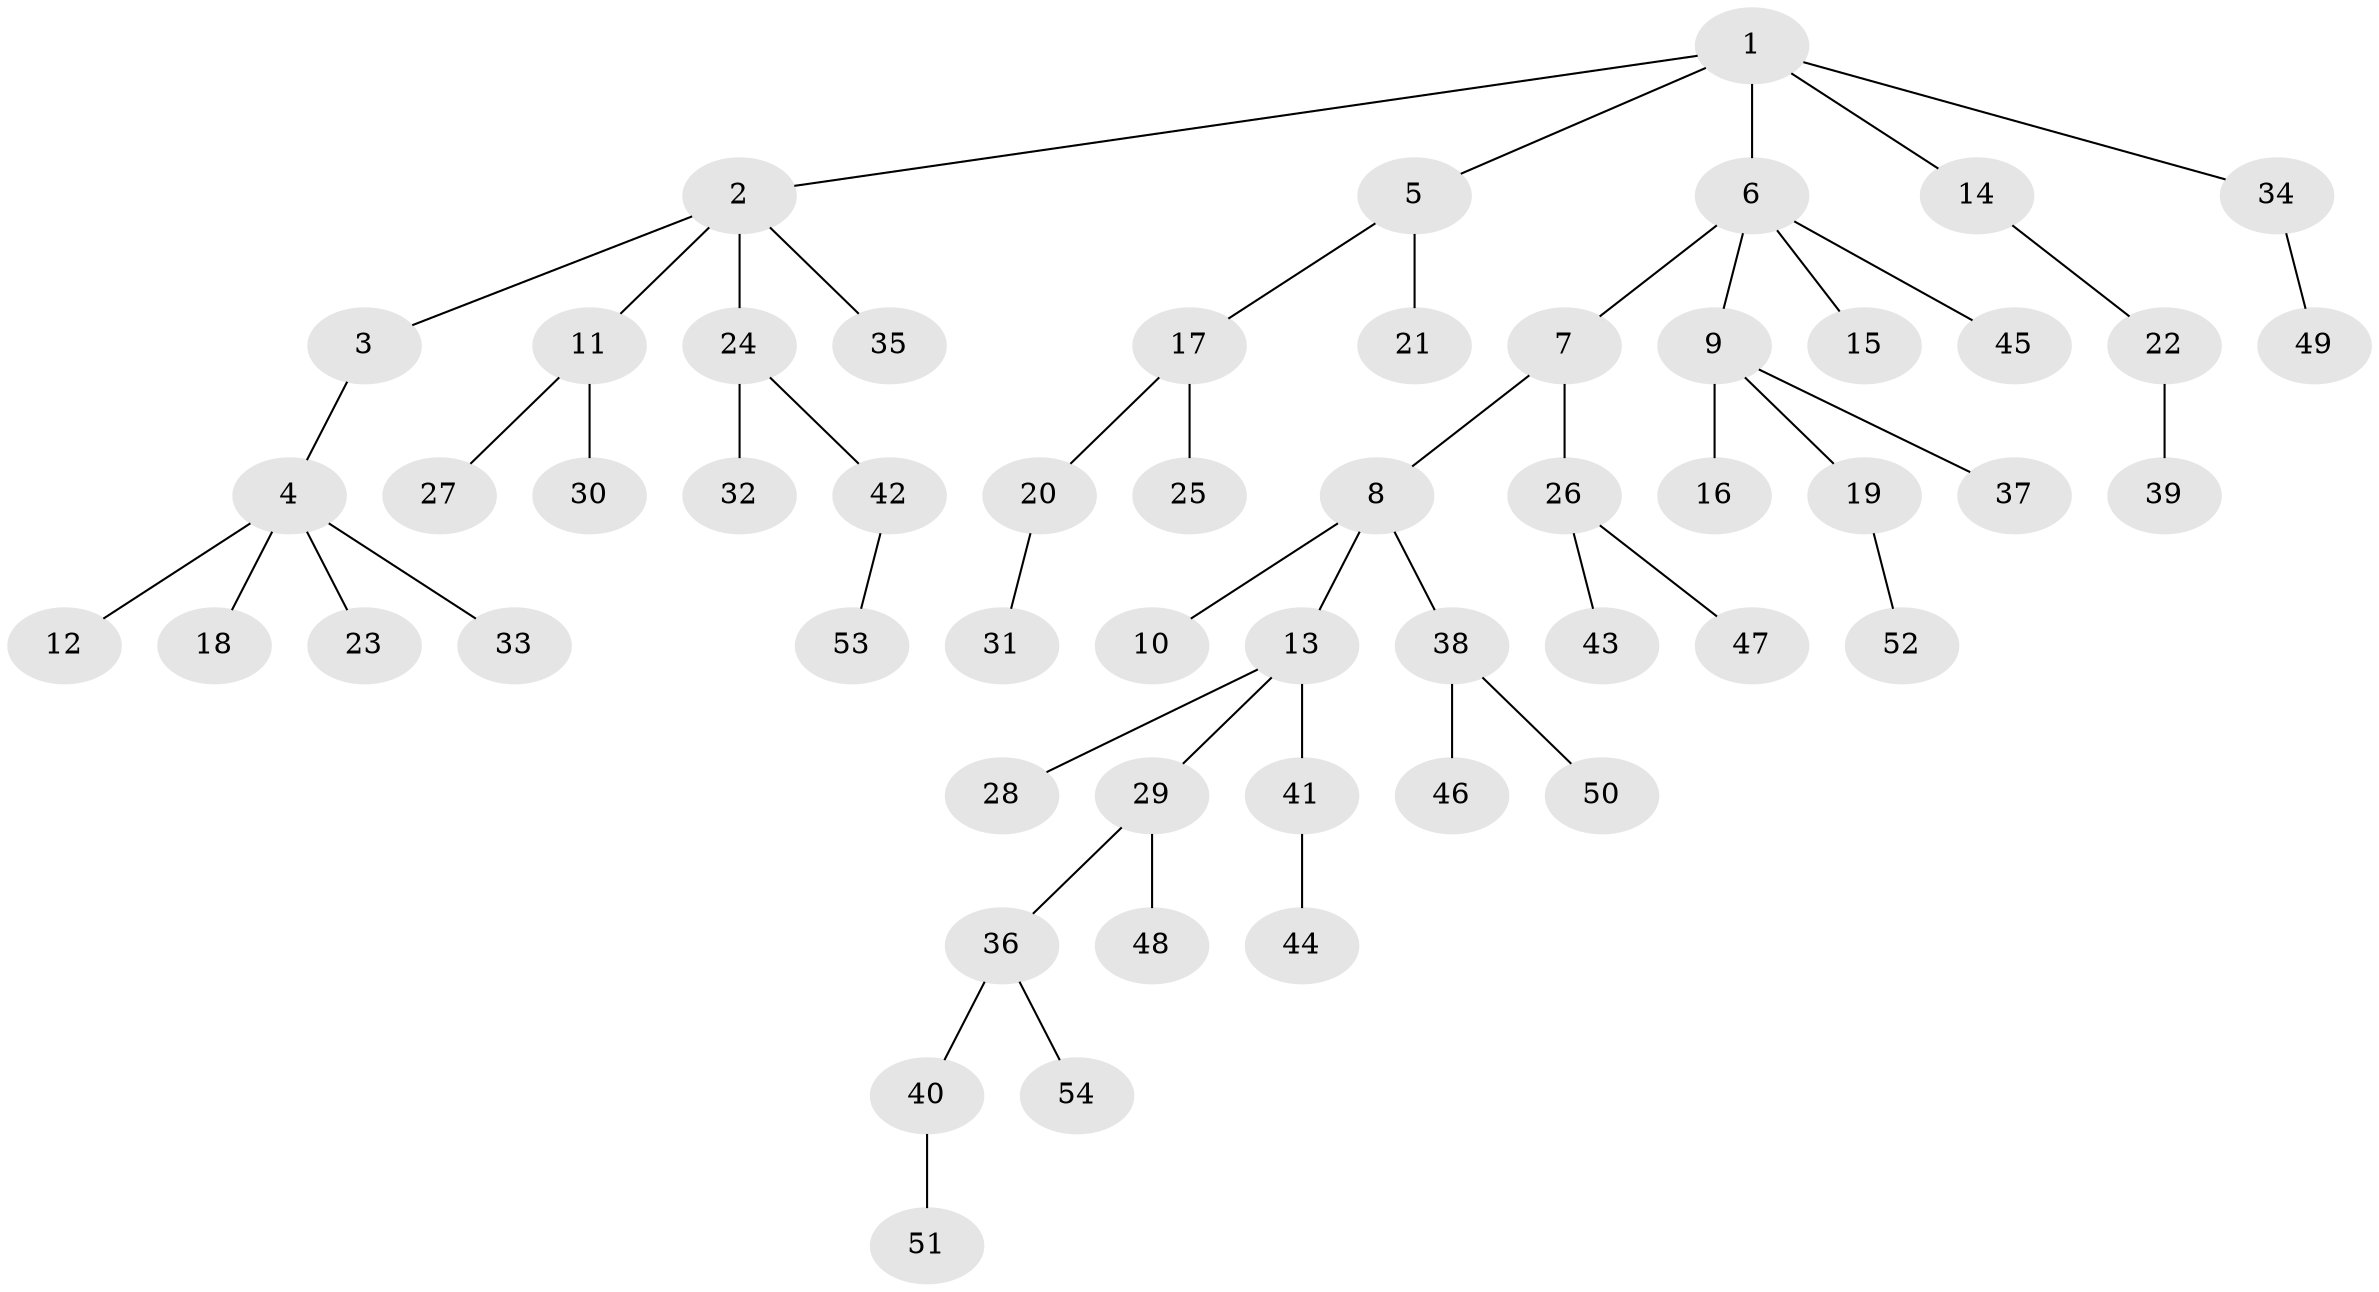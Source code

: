 // Generated by graph-tools (version 1.1) at 2025/53/03/09/25 04:53:12]
// undirected, 54 vertices, 53 edges
graph export_dot {
graph [start="1"]
  node [color=gray90,style=filled];
  1;
  2;
  3;
  4;
  5;
  6;
  7;
  8;
  9;
  10;
  11;
  12;
  13;
  14;
  15;
  16;
  17;
  18;
  19;
  20;
  21;
  22;
  23;
  24;
  25;
  26;
  27;
  28;
  29;
  30;
  31;
  32;
  33;
  34;
  35;
  36;
  37;
  38;
  39;
  40;
  41;
  42;
  43;
  44;
  45;
  46;
  47;
  48;
  49;
  50;
  51;
  52;
  53;
  54;
  1 -- 2;
  1 -- 5;
  1 -- 6;
  1 -- 14;
  1 -- 34;
  2 -- 3;
  2 -- 11;
  2 -- 24;
  2 -- 35;
  3 -- 4;
  4 -- 12;
  4 -- 18;
  4 -- 23;
  4 -- 33;
  5 -- 17;
  5 -- 21;
  6 -- 7;
  6 -- 9;
  6 -- 15;
  6 -- 45;
  7 -- 8;
  7 -- 26;
  8 -- 10;
  8 -- 13;
  8 -- 38;
  9 -- 16;
  9 -- 19;
  9 -- 37;
  11 -- 27;
  11 -- 30;
  13 -- 28;
  13 -- 29;
  13 -- 41;
  14 -- 22;
  17 -- 20;
  17 -- 25;
  19 -- 52;
  20 -- 31;
  22 -- 39;
  24 -- 32;
  24 -- 42;
  26 -- 43;
  26 -- 47;
  29 -- 36;
  29 -- 48;
  34 -- 49;
  36 -- 40;
  36 -- 54;
  38 -- 46;
  38 -- 50;
  40 -- 51;
  41 -- 44;
  42 -- 53;
}
